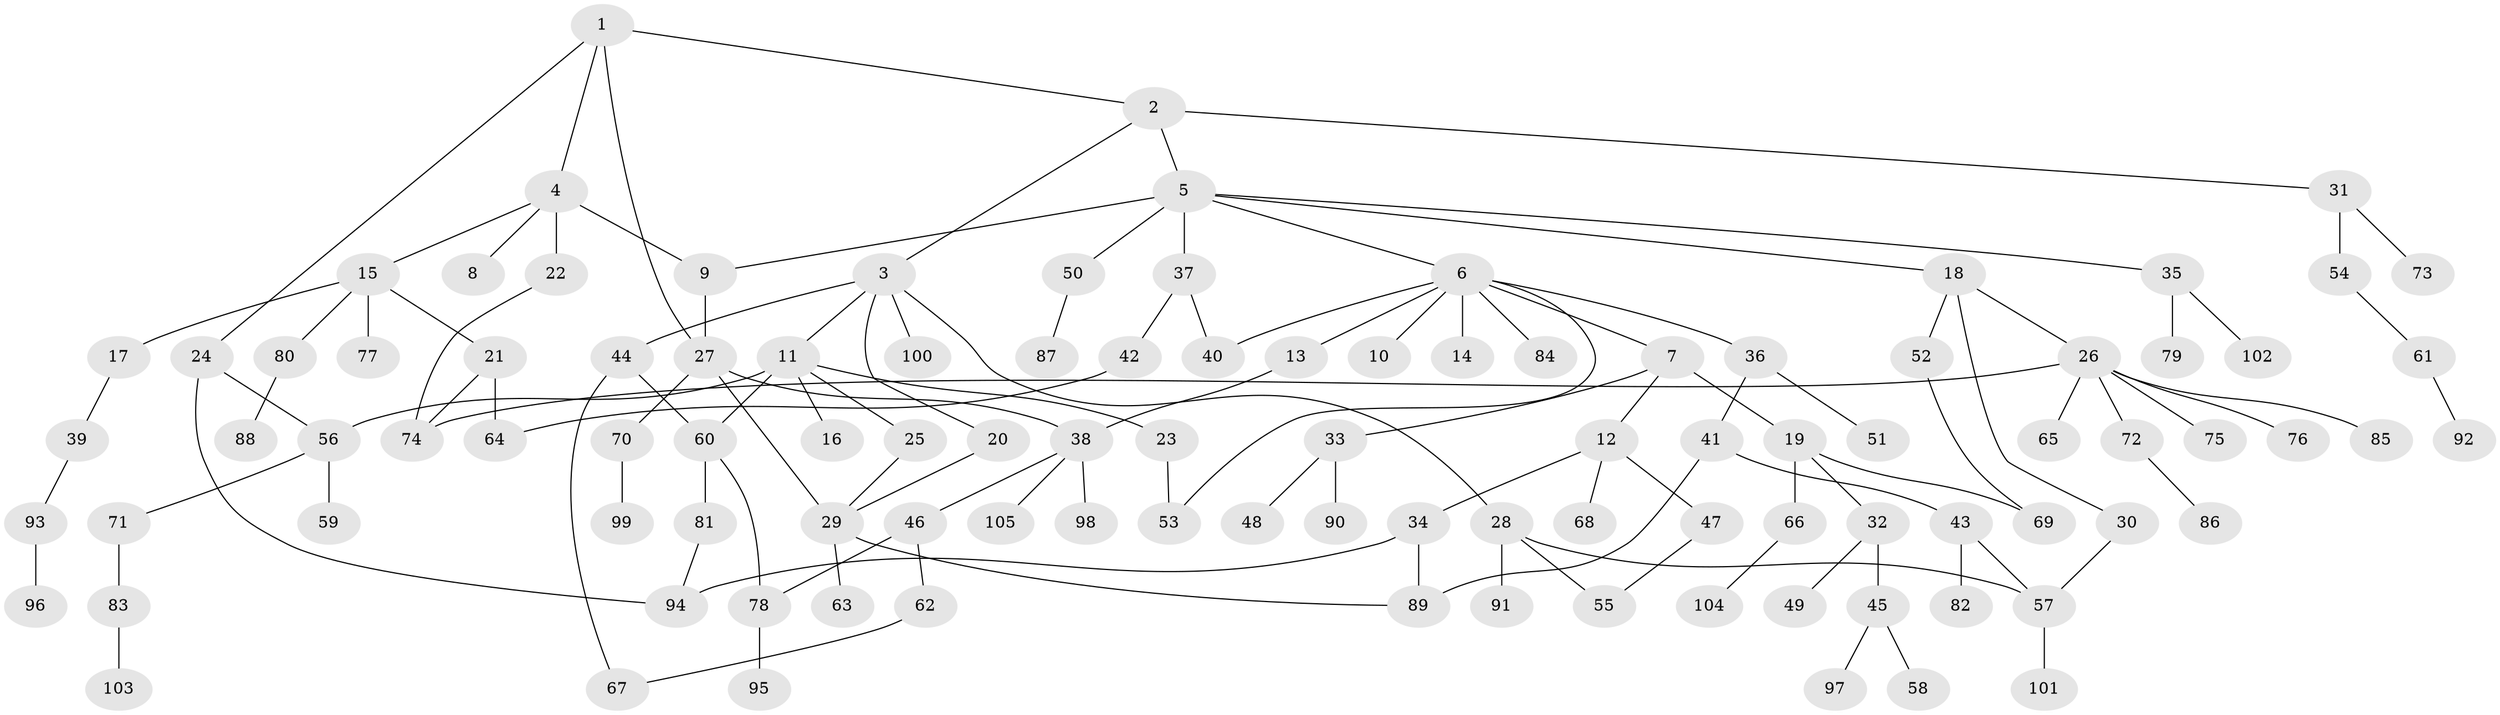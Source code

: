 // coarse degree distribution, {1: 0.4444444444444444, 2: 0.2857142857142857, 6: 0.015873015873015872, 4: 0.07936507936507936, 7: 0.015873015873015872, 17: 0.015873015873015872, 3: 0.06349206349206349, 12: 0.015873015873015872, 5: 0.06349206349206349}
// Generated by graph-tools (version 1.1) at 2025/44/03/04/25 21:44:40]
// undirected, 105 vertices, 126 edges
graph export_dot {
graph [start="1"]
  node [color=gray90,style=filled];
  1;
  2;
  3;
  4;
  5;
  6;
  7;
  8;
  9;
  10;
  11;
  12;
  13;
  14;
  15;
  16;
  17;
  18;
  19;
  20;
  21;
  22;
  23;
  24;
  25;
  26;
  27;
  28;
  29;
  30;
  31;
  32;
  33;
  34;
  35;
  36;
  37;
  38;
  39;
  40;
  41;
  42;
  43;
  44;
  45;
  46;
  47;
  48;
  49;
  50;
  51;
  52;
  53;
  54;
  55;
  56;
  57;
  58;
  59;
  60;
  61;
  62;
  63;
  64;
  65;
  66;
  67;
  68;
  69;
  70;
  71;
  72;
  73;
  74;
  75;
  76;
  77;
  78;
  79;
  80;
  81;
  82;
  83;
  84;
  85;
  86;
  87;
  88;
  89;
  90;
  91;
  92;
  93;
  94;
  95;
  96;
  97;
  98;
  99;
  100;
  101;
  102;
  103;
  104;
  105;
  1 -- 2;
  1 -- 4;
  1 -- 24;
  1 -- 27;
  2 -- 3;
  2 -- 5;
  2 -- 31;
  3 -- 11;
  3 -- 20;
  3 -- 28;
  3 -- 44;
  3 -- 100;
  4 -- 8;
  4 -- 9;
  4 -- 15;
  4 -- 22;
  5 -- 6;
  5 -- 18;
  5 -- 35;
  5 -- 37;
  5 -- 50;
  5 -- 9;
  6 -- 7;
  6 -- 10;
  6 -- 13;
  6 -- 14;
  6 -- 36;
  6 -- 40;
  6 -- 84;
  6 -- 53;
  7 -- 12;
  7 -- 19;
  7 -- 33;
  9 -- 27;
  11 -- 16;
  11 -- 23;
  11 -- 25;
  11 -- 56;
  11 -- 60;
  12 -- 34;
  12 -- 47;
  12 -- 68;
  13 -- 38;
  15 -- 17;
  15 -- 21;
  15 -- 77;
  15 -- 80;
  17 -- 39;
  18 -- 26;
  18 -- 30;
  18 -- 52;
  19 -- 32;
  19 -- 66;
  19 -- 69;
  20 -- 29;
  21 -- 64;
  21 -- 74;
  22 -- 74;
  23 -- 53;
  24 -- 56;
  24 -- 94;
  25 -- 29;
  26 -- 65;
  26 -- 72;
  26 -- 75;
  26 -- 76;
  26 -- 85;
  26 -- 74;
  27 -- 38;
  27 -- 70;
  27 -- 29;
  28 -- 55;
  28 -- 91;
  28 -- 57;
  29 -- 63;
  29 -- 89;
  30 -- 57;
  31 -- 54;
  31 -- 73;
  32 -- 45;
  32 -- 49;
  33 -- 48;
  33 -- 90;
  34 -- 89;
  34 -- 94;
  35 -- 79;
  35 -- 102;
  36 -- 41;
  36 -- 51;
  37 -- 42;
  37 -- 40;
  38 -- 46;
  38 -- 98;
  38 -- 105;
  39 -- 93;
  41 -- 43;
  41 -- 89;
  42 -- 64;
  43 -- 82;
  43 -- 57;
  44 -- 60;
  44 -- 67;
  45 -- 58;
  45 -- 97;
  46 -- 62;
  46 -- 78;
  47 -- 55;
  50 -- 87;
  52 -- 69;
  54 -- 61;
  56 -- 59;
  56 -- 71;
  57 -- 101;
  60 -- 78;
  60 -- 81;
  61 -- 92;
  62 -- 67;
  66 -- 104;
  70 -- 99;
  71 -- 83;
  72 -- 86;
  78 -- 95;
  80 -- 88;
  81 -- 94;
  83 -- 103;
  93 -- 96;
}
